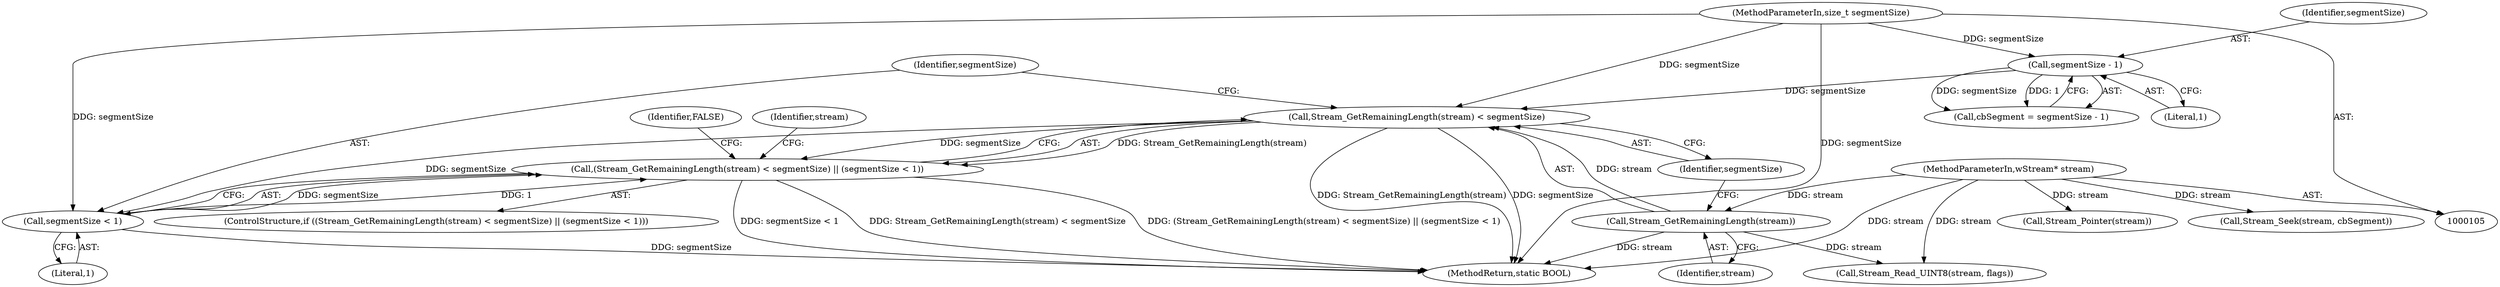 digraph "0_FreeRDP_602f4a2e14b41703b5f431de3154cd46a5750a2d_0@API" {
"1000130" [label="(Call,Stream_GetRemainingLength(stream) < segmentSize)"];
"1000131" [label="(Call,Stream_GetRemainingLength(stream))"];
"1000107" [label="(MethodParameterIn,wStream* stream)"];
"1000125" [label="(Call,segmentSize - 1)"];
"1000108" [label="(MethodParameterIn,size_t segmentSize)"];
"1000129" [label="(Call,(Stream_GetRemainingLength(stream) < segmentSize) || (segmentSize < 1))"];
"1000134" [label="(Call,segmentSize < 1)"];
"1000108" [label="(MethodParameterIn,size_t segmentSize)"];
"1000126" [label="(Identifier,segmentSize)"];
"1000131" [label="(Call,Stream_GetRemainingLength(stream))"];
"1000107" [label="(MethodParameterIn,wStream* stream)"];
"1000129" [label="(Call,(Stream_GetRemainingLength(stream) < segmentSize) || (segmentSize < 1))"];
"1000127" [label="(Literal,1)"];
"1000138" [label="(Identifier,FALSE)"];
"1000149" [label="(Call,Stream_Pointer(stream))"];
"1000134" [label="(Call,segmentSize < 1)"];
"1000125" [label="(Call,segmentSize - 1)"];
"1000140" [label="(Identifier,stream)"];
"1000151" [label="(Call,Stream_Seek(stream, cbSegment))"];
"1000501" [label="(MethodReturn,static BOOL)"];
"1000130" [label="(Call,Stream_GetRemainingLength(stream) < segmentSize)"];
"1000133" [label="(Identifier,segmentSize)"];
"1000135" [label="(Identifier,segmentSize)"];
"1000123" [label="(Call,cbSegment = segmentSize - 1)"];
"1000139" [label="(Call,Stream_Read_UINT8(stream, flags))"];
"1000132" [label="(Identifier,stream)"];
"1000128" [label="(ControlStructure,if ((Stream_GetRemainingLength(stream) < segmentSize) || (segmentSize < 1)))"];
"1000136" [label="(Literal,1)"];
"1000130" -> "1000129"  [label="AST: "];
"1000130" -> "1000133"  [label="CFG: "];
"1000131" -> "1000130"  [label="AST: "];
"1000133" -> "1000130"  [label="AST: "];
"1000135" -> "1000130"  [label="CFG: "];
"1000129" -> "1000130"  [label="CFG: "];
"1000130" -> "1000501"  [label="DDG: segmentSize"];
"1000130" -> "1000501"  [label="DDG: Stream_GetRemainingLength(stream)"];
"1000130" -> "1000129"  [label="DDG: Stream_GetRemainingLength(stream)"];
"1000130" -> "1000129"  [label="DDG: segmentSize"];
"1000131" -> "1000130"  [label="DDG: stream"];
"1000125" -> "1000130"  [label="DDG: segmentSize"];
"1000108" -> "1000130"  [label="DDG: segmentSize"];
"1000130" -> "1000134"  [label="DDG: segmentSize"];
"1000131" -> "1000132"  [label="CFG: "];
"1000132" -> "1000131"  [label="AST: "];
"1000133" -> "1000131"  [label="CFG: "];
"1000131" -> "1000501"  [label="DDG: stream"];
"1000107" -> "1000131"  [label="DDG: stream"];
"1000131" -> "1000139"  [label="DDG: stream"];
"1000107" -> "1000105"  [label="AST: "];
"1000107" -> "1000501"  [label="DDG: stream"];
"1000107" -> "1000139"  [label="DDG: stream"];
"1000107" -> "1000149"  [label="DDG: stream"];
"1000107" -> "1000151"  [label="DDG: stream"];
"1000125" -> "1000123"  [label="AST: "];
"1000125" -> "1000127"  [label="CFG: "];
"1000126" -> "1000125"  [label="AST: "];
"1000127" -> "1000125"  [label="AST: "];
"1000123" -> "1000125"  [label="CFG: "];
"1000125" -> "1000123"  [label="DDG: segmentSize"];
"1000125" -> "1000123"  [label="DDG: 1"];
"1000108" -> "1000125"  [label="DDG: segmentSize"];
"1000108" -> "1000105"  [label="AST: "];
"1000108" -> "1000501"  [label="DDG: segmentSize"];
"1000108" -> "1000134"  [label="DDG: segmentSize"];
"1000129" -> "1000128"  [label="AST: "];
"1000129" -> "1000134"  [label="CFG: "];
"1000134" -> "1000129"  [label="AST: "];
"1000138" -> "1000129"  [label="CFG: "];
"1000140" -> "1000129"  [label="CFG: "];
"1000129" -> "1000501"  [label="DDG: Stream_GetRemainingLength(stream) < segmentSize"];
"1000129" -> "1000501"  [label="DDG: (Stream_GetRemainingLength(stream) < segmentSize) || (segmentSize < 1)"];
"1000129" -> "1000501"  [label="DDG: segmentSize < 1"];
"1000134" -> "1000129"  [label="DDG: segmentSize"];
"1000134" -> "1000129"  [label="DDG: 1"];
"1000134" -> "1000136"  [label="CFG: "];
"1000135" -> "1000134"  [label="AST: "];
"1000136" -> "1000134"  [label="AST: "];
"1000134" -> "1000501"  [label="DDG: segmentSize"];
}
